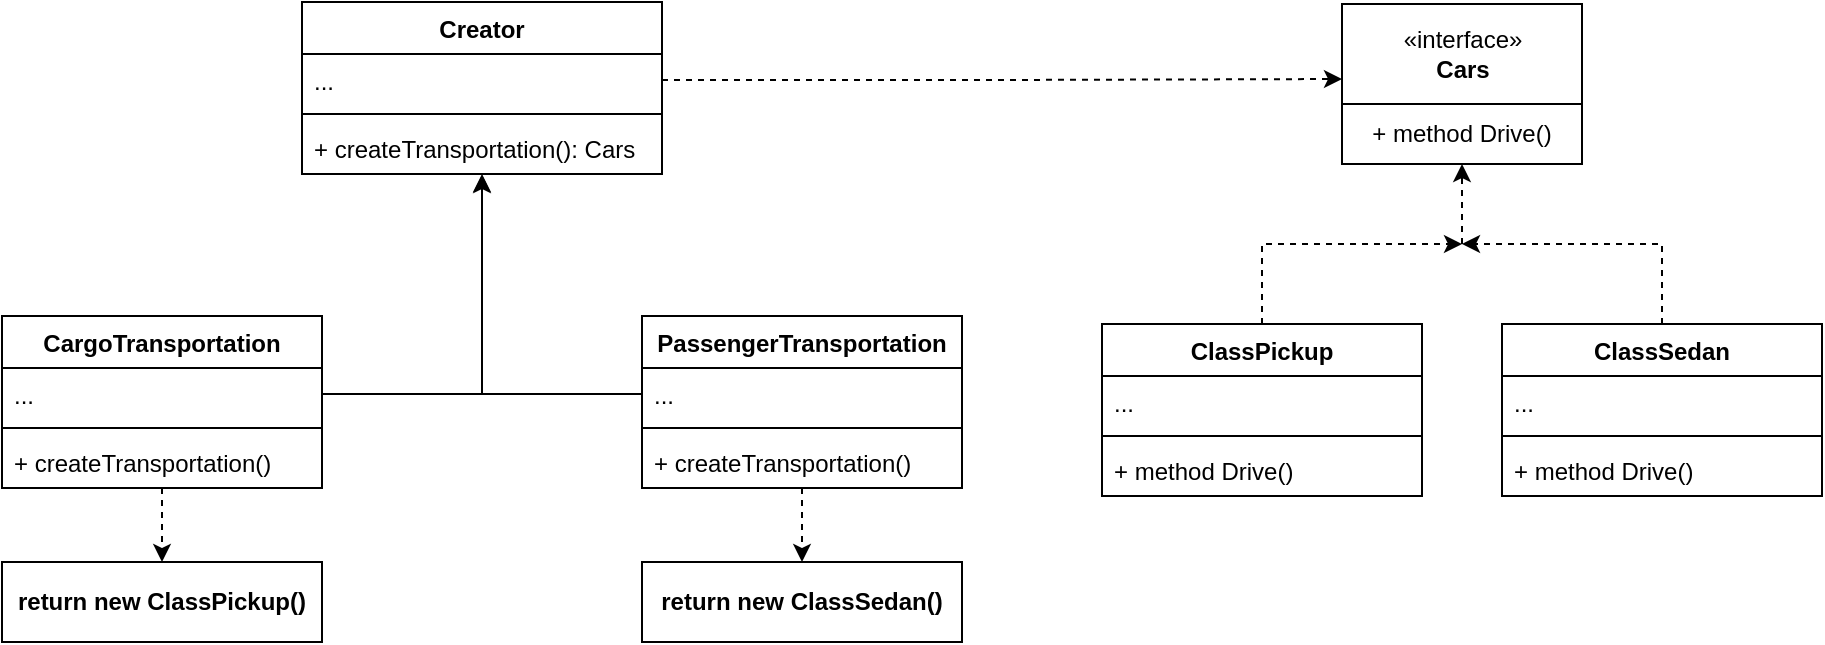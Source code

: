 <mxfile version="16.1.0" type="github">
  <diagram id="C5RBs43oDa-KdzZeNtuy" name="Page-1">
    <mxGraphModel dx="1221" dy="644" grid="1" gridSize="10" guides="1" tooltips="1" connect="1" arrows="1" fold="1" page="1" pageScale="1" pageWidth="827" pageHeight="1169" math="0" shadow="0">
      <root>
        <mxCell id="WIyWlLk6GJQsqaUBKTNV-0" />
        <mxCell id="WIyWlLk6GJQsqaUBKTNV-1" parent="WIyWlLk6GJQsqaUBKTNV-0" />
        <mxCell id="8sXlvl7CyBa9HOX1biKT-35" style="edgeStyle=elbowEdgeStyle;rounded=0;orthogonalLoop=1;jettySize=auto;html=1;exitX=0.5;exitY=0;exitDx=0;exitDy=0;dashed=1;" edge="1" parent="WIyWlLk6GJQsqaUBKTNV-1" source="8sXlvl7CyBa9HOX1biKT-23">
          <mxGeometry relative="1" as="geometry">
            <mxPoint x="770" y="201" as="targetPoint" />
            <Array as="points">
              <mxPoint x="670" y="221" />
            </Array>
          </mxGeometry>
        </mxCell>
        <mxCell id="8sXlvl7CyBa9HOX1biKT-38" style="edgeStyle=elbowEdgeStyle;rounded=0;orthogonalLoop=1;jettySize=auto;html=1;exitX=0.5;exitY=0;exitDx=0;exitDy=0;dashed=1;" edge="1" parent="WIyWlLk6GJQsqaUBKTNV-1" source="8sXlvl7CyBa9HOX1biKT-27">
          <mxGeometry relative="1" as="geometry">
            <mxPoint x="990" y="241" as="sourcePoint" />
            <mxPoint x="770" y="201" as="targetPoint" />
            <Array as="points">
              <mxPoint x="870" y="221" />
            </Array>
          </mxGeometry>
        </mxCell>
        <mxCell id="8sXlvl7CyBa9HOX1biKT-14" value="«interface»&lt;br&gt;&lt;b&gt;Cars&lt;/b&gt;" style="html=1;" vertex="1" parent="WIyWlLk6GJQsqaUBKTNV-1">
          <mxGeometry x="710" y="81" width="120" height="50" as="geometry" />
        </mxCell>
        <mxCell id="8sXlvl7CyBa9HOX1biKT-23" value="ClassPickup" style="swimlane;fontStyle=1;align=center;verticalAlign=top;childLayout=stackLayout;horizontal=1;startSize=26;horizontalStack=0;resizeParent=1;resizeParentMax=0;resizeLast=0;collapsible=1;marginBottom=0;" vertex="1" parent="WIyWlLk6GJQsqaUBKTNV-1">
          <mxGeometry x="590" y="241" width="160" height="86" as="geometry" />
        </mxCell>
        <mxCell id="8sXlvl7CyBa9HOX1biKT-24" value="..." style="text;strokeColor=none;fillColor=none;align=left;verticalAlign=top;spacingLeft=4;spacingRight=4;overflow=hidden;rotatable=0;points=[[0,0.5],[1,0.5]];portConstraint=eastwest;" vertex="1" parent="8sXlvl7CyBa9HOX1biKT-23">
          <mxGeometry y="26" width="160" height="26" as="geometry" />
        </mxCell>
        <mxCell id="8sXlvl7CyBa9HOX1biKT-25" value="" style="line;strokeWidth=1;fillColor=none;align=left;verticalAlign=middle;spacingTop=-1;spacingLeft=3;spacingRight=3;rotatable=0;labelPosition=right;points=[];portConstraint=eastwest;" vertex="1" parent="8sXlvl7CyBa9HOX1biKT-23">
          <mxGeometry y="52" width="160" height="8" as="geometry" />
        </mxCell>
        <mxCell id="8sXlvl7CyBa9HOX1biKT-26" value="+ method Drive()" style="text;strokeColor=none;fillColor=none;align=left;verticalAlign=top;spacingLeft=4;spacingRight=4;overflow=hidden;rotatable=0;points=[[0,0.5],[1,0.5]];portConstraint=eastwest;" vertex="1" parent="8sXlvl7CyBa9HOX1biKT-23">
          <mxGeometry y="60" width="160" height="26" as="geometry" />
        </mxCell>
        <mxCell id="8sXlvl7CyBa9HOX1biKT-27" value="ClassSedan" style="swimlane;fontStyle=1;align=center;verticalAlign=top;childLayout=stackLayout;horizontal=1;startSize=26;horizontalStack=0;resizeParent=1;resizeParentMax=0;resizeLast=0;collapsible=1;marginBottom=0;" vertex="1" parent="WIyWlLk6GJQsqaUBKTNV-1">
          <mxGeometry x="790" y="241" width="160" height="86" as="geometry" />
        </mxCell>
        <mxCell id="8sXlvl7CyBa9HOX1biKT-28" value="..." style="text;strokeColor=none;fillColor=none;align=left;verticalAlign=top;spacingLeft=4;spacingRight=4;overflow=hidden;rotatable=0;points=[[0,0.5],[1,0.5]];portConstraint=eastwest;" vertex="1" parent="8sXlvl7CyBa9HOX1biKT-27">
          <mxGeometry y="26" width="160" height="26" as="geometry" />
        </mxCell>
        <mxCell id="8sXlvl7CyBa9HOX1biKT-29" value="" style="line;strokeWidth=1;fillColor=none;align=left;verticalAlign=middle;spacingTop=-1;spacingLeft=3;spacingRight=3;rotatable=0;labelPosition=right;points=[];portConstraint=eastwest;" vertex="1" parent="8sXlvl7CyBa9HOX1biKT-27">
          <mxGeometry y="52" width="160" height="8" as="geometry" />
        </mxCell>
        <mxCell id="8sXlvl7CyBa9HOX1biKT-30" value="+ method Drive()" style="text;strokeColor=none;fillColor=none;align=left;verticalAlign=top;spacingLeft=4;spacingRight=4;overflow=hidden;rotatable=0;points=[[0,0.5],[1,0.5]];portConstraint=eastwest;" vertex="1" parent="8sXlvl7CyBa9HOX1biKT-27">
          <mxGeometry y="60" width="160" height="26" as="geometry" />
        </mxCell>
        <mxCell id="8sXlvl7CyBa9HOX1biKT-50" style="edgeStyle=elbowEdgeStyle;rounded=0;orthogonalLoop=1;jettySize=auto;html=1;dashed=1;" edge="1" parent="WIyWlLk6GJQsqaUBKTNV-1" target="8sXlvl7CyBa9HOX1biKT-48">
          <mxGeometry relative="1" as="geometry">
            <mxPoint x="770" y="201" as="sourcePoint" />
          </mxGeometry>
        </mxCell>
        <mxCell id="8sXlvl7CyBa9HOX1biKT-48" value="&lt;span style=&quot;text-align: left&quot;&gt;+ method Drive()&lt;/span&gt;" style="rounded=0;whiteSpace=wrap;html=1;" vertex="1" parent="WIyWlLk6GJQsqaUBKTNV-1">
          <mxGeometry x="710" y="131" width="120" height="30" as="geometry" />
        </mxCell>
        <mxCell id="8sXlvl7CyBa9HOX1biKT-51" value="Creator" style="swimlane;fontStyle=1;align=center;verticalAlign=top;childLayout=stackLayout;horizontal=1;startSize=26;horizontalStack=0;resizeParent=1;resizeParentMax=0;resizeLast=0;collapsible=1;marginBottom=0;" vertex="1" parent="WIyWlLk6GJQsqaUBKTNV-1">
          <mxGeometry x="190" y="80" width="180" height="86" as="geometry" />
        </mxCell>
        <mxCell id="8sXlvl7CyBa9HOX1biKT-52" value="..." style="text;strokeColor=none;fillColor=none;align=left;verticalAlign=top;spacingLeft=4;spacingRight=4;overflow=hidden;rotatable=0;points=[[0,0.5],[1,0.5]];portConstraint=eastwest;" vertex="1" parent="8sXlvl7CyBa9HOX1biKT-51">
          <mxGeometry y="26" width="180" height="26" as="geometry" />
        </mxCell>
        <mxCell id="8sXlvl7CyBa9HOX1biKT-53" value="" style="line;strokeWidth=1;fillColor=none;align=left;verticalAlign=middle;spacingTop=-1;spacingLeft=3;spacingRight=3;rotatable=0;labelPosition=right;points=[];portConstraint=eastwest;" vertex="1" parent="8sXlvl7CyBa9HOX1biKT-51">
          <mxGeometry y="52" width="180" height="8" as="geometry" />
        </mxCell>
        <mxCell id="8sXlvl7CyBa9HOX1biKT-54" value="+ createTransportation(): Cars" style="text;strokeColor=none;fillColor=none;align=left;verticalAlign=top;spacingLeft=4;spacingRight=4;overflow=hidden;rotatable=0;points=[[0,0.5],[1,0.5]];portConstraint=eastwest;" vertex="1" parent="8sXlvl7CyBa9HOX1biKT-51">
          <mxGeometry y="60" width="180" height="26" as="geometry" />
        </mxCell>
        <mxCell id="8sXlvl7CyBa9HOX1biKT-63" style="edgeStyle=elbowEdgeStyle;rounded=0;orthogonalLoop=1;jettySize=auto;html=1;exitX=1;exitY=0.5;exitDx=0;exitDy=0;" edge="1" parent="WIyWlLk6GJQsqaUBKTNV-1" source="8sXlvl7CyBa9HOX1biKT-56" target="8sXlvl7CyBa9HOX1biKT-54">
          <mxGeometry relative="1" as="geometry">
            <Array as="points">
              <mxPoint x="280" y="263" />
            </Array>
          </mxGeometry>
        </mxCell>
        <mxCell id="8sXlvl7CyBa9HOX1biKT-67" value="" style="edgeStyle=elbowEdgeStyle;rounded=0;orthogonalLoop=1;jettySize=auto;html=1;dashed=1;" edge="1" parent="WIyWlLk6GJQsqaUBKTNV-1" source="8sXlvl7CyBa9HOX1biKT-55" target="8sXlvl7CyBa9HOX1biKT-66">
          <mxGeometry relative="1" as="geometry" />
        </mxCell>
        <mxCell id="8sXlvl7CyBa9HOX1biKT-55" value="CargoTransportation" style="swimlane;fontStyle=1;align=center;verticalAlign=top;childLayout=stackLayout;horizontal=1;startSize=26;horizontalStack=0;resizeParent=1;resizeParentMax=0;resizeLast=0;collapsible=1;marginBottom=0;" vertex="1" parent="WIyWlLk6GJQsqaUBKTNV-1">
          <mxGeometry x="40" y="237" width="160" height="86" as="geometry" />
        </mxCell>
        <mxCell id="8sXlvl7CyBa9HOX1biKT-56" value="..." style="text;strokeColor=none;fillColor=none;align=left;verticalAlign=top;spacingLeft=4;spacingRight=4;overflow=hidden;rotatable=0;points=[[0,0.5],[1,0.5]];portConstraint=eastwest;" vertex="1" parent="8sXlvl7CyBa9HOX1biKT-55">
          <mxGeometry y="26" width="160" height="26" as="geometry" />
        </mxCell>
        <mxCell id="8sXlvl7CyBa9HOX1biKT-57" value="" style="line;strokeWidth=1;fillColor=none;align=left;verticalAlign=middle;spacingTop=-1;spacingLeft=3;spacingRight=3;rotatable=0;labelPosition=right;points=[];portConstraint=eastwest;" vertex="1" parent="8sXlvl7CyBa9HOX1biKT-55">
          <mxGeometry y="52" width="160" height="8" as="geometry" />
        </mxCell>
        <mxCell id="8sXlvl7CyBa9HOX1biKT-58" value="+ createTransportation()" style="text;strokeColor=none;fillColor=none;align=left;verticalAlign=top;spacingLeft=4;spacingRight=4;overflow=hidden;rotatable=0;points=[[0,0.5],[1,0.5]];portConstraint=eastwest;" vertex="1" parent="8sXlvl7CyBa9HOX1biKT-55">
          <mxGeometry y="60" width="160" height="26" as="geometry" />
        </mxCell>
        <mxCell id="8sXlvl7CyBa9HOX1biKT-69" style="edgeStyle=elbowEdgeStyle;rounded=0;orthogonalLoop=1;jettySize=auto;html=1;entryX=0.5;entryY=0;entryDx=0;entryDy=0;dashed=1;" edge="1" parent="WIyWlLk6GJQsqaUBKTNV-1" source="8sXlvl7CyBa9HOX1biKT-59" target="8sXlvl7CyBa9HOX1biKT-68">
          <mxGeometry relative="1" as="geometry" />
        </mxCell>
        <mxCell id="8sXlvl7CyBa9HOX1biKT-59" value="PassengerTransportation" style="swimlane;fontStyle=1;align=center;verticalAlign=top;childLayout=stackLayout;horizontal=1;startSize=26;horizontalStack=0;resizeParent=1;resizeParentMax=0;resizeLast=0;collapsible=1;marginBottom=0;" vertex="1" parent="WIyWlLk6GJQsqaUBKTNV-1">
          <mxGeometry x="360" y="237" width="160" height="86" as="geometry" />
        </mxCell>
        <mxCell id="8sXlvl7CyBa9HOX1biKT-60" value="..." style="text;strokeColor=none;fillColor=none;align=left;verticalAlign=top;spacingLeft=4;spacingRight=4;overflow=hidden;rotatable=0;points=[[0,0.5],[1,0.5]];portConstraint=eastwest;" vertex="1" parent="8sXlvl7CyBa9HOX1biKT-59">
          <mxGeometry y="26" width="160" height="26" as="geometry" />
        </mxCell>
        <mxCell id="8sXlvl7CyBa9HOX1biKT-61" value="" style="line;strokeWidth=1;fillColor=none;align=left;verticalAlign=middle;spacingTop=-1;spacingLeft=3;spacingRight=3;rotatable=0;labelPosition=right;points=[];portConstraint=eastwest;" vertex="1" parent="8sXlvl7CyBa9HOX1biKT-59">
          <mxGeometry y="52" width="160" height="8" as="geometry" />
        </mxCell>
        <mxCell id="8sXlvl7CyBa9HOX1biKT-62" value="+ createTransportation()" style="text;strokeColor=none;fillColor=none;align=left;verticalAlign=top;spacingLeft=4;spacingRight=4;overflow=hidden;rotatable=0;points=[[0,0.5],[1,0.5]];portConstraint=eastwest;" vertex="1" parent="8sXlvl7CyBa9HOX1biKT-59">
          <mxGeometry y="60" width="160" height="26" as="geometry" />
        </mxCell>
        <mxCell id="8sXlvl7CyBa9HOX1biKT-64" style="edgeStyle=elbowEdgeStyle;rounded=0;orthogonalLoop=1;jettySize=auto;html=1;entryX=0.501;entryY=1.02;entryDx=0;entryDy=0;entryPerimeter=0;exitX=0;exitY=0.5;exitDx=0;exitDy=0;" edge="1" parent="WIyWlLk6GJQsqaUBKTNV-1" source="8sXlvl7CyBa9HOX1biKT-60" target="8sXlvl7CyBa9HOX1biKT-54">
          <mxGeometry relative="1" as="geometry">
            <Array as="points">
              <mxPoint x="280" y="263" />
            </Array>
          </mxGeometry>
        </mxCell>
        <mxCell id="8sXlvl7CyBa9HOX1biKT-65" style="edgeStyle=elbowEdgeStyle;rounded=0;orthogonalLoop=1;jettySize=auto;html=1;entryX=0;entryY=0.75;entryDx=0;entryDy=0;dashed=1;" edge="1" parent="WIyWlLk6GJQsqaUBKTNV-1" source="8sXlvl7CyBa9HOX1biKT-52" target="8sXlvl7CyBa9HOX1biKT-14">
          <mxGeometry relative="1" as="geometry" />
        </mxCell>
        <mxCell id="8sXlvl7CyBa9HOX1biKT-66" value="return new ClassPickup()" style="whiteSpace=wrap;html=1;verticalAlign=middle;fontStyle=1;startSize=26;" vertex="1" parent="WIyWlLk6GJQsqaUBKTNV-1">
          <mxGeometry x="40" y="360" width="160" height="40" as="geometry" />
        </mxCell>
        <mxCell id="8sXlvl7CyBa9HOX1biKT-68" value="return new ClassSedan()" style="whiteSpace=wrap;html=1;verticalAlign=middle;fontStyle=1;startSize=26;" vertex="1" parent="WIyWlLk6GJQsqaUBKTNV-1">
          <mxGeometry x="360" y="360" width="160" height="40" as="geometry" />
        </mxCell>
      </root>
    </mxGraphModel>
  </diagram>
</mxfile>
